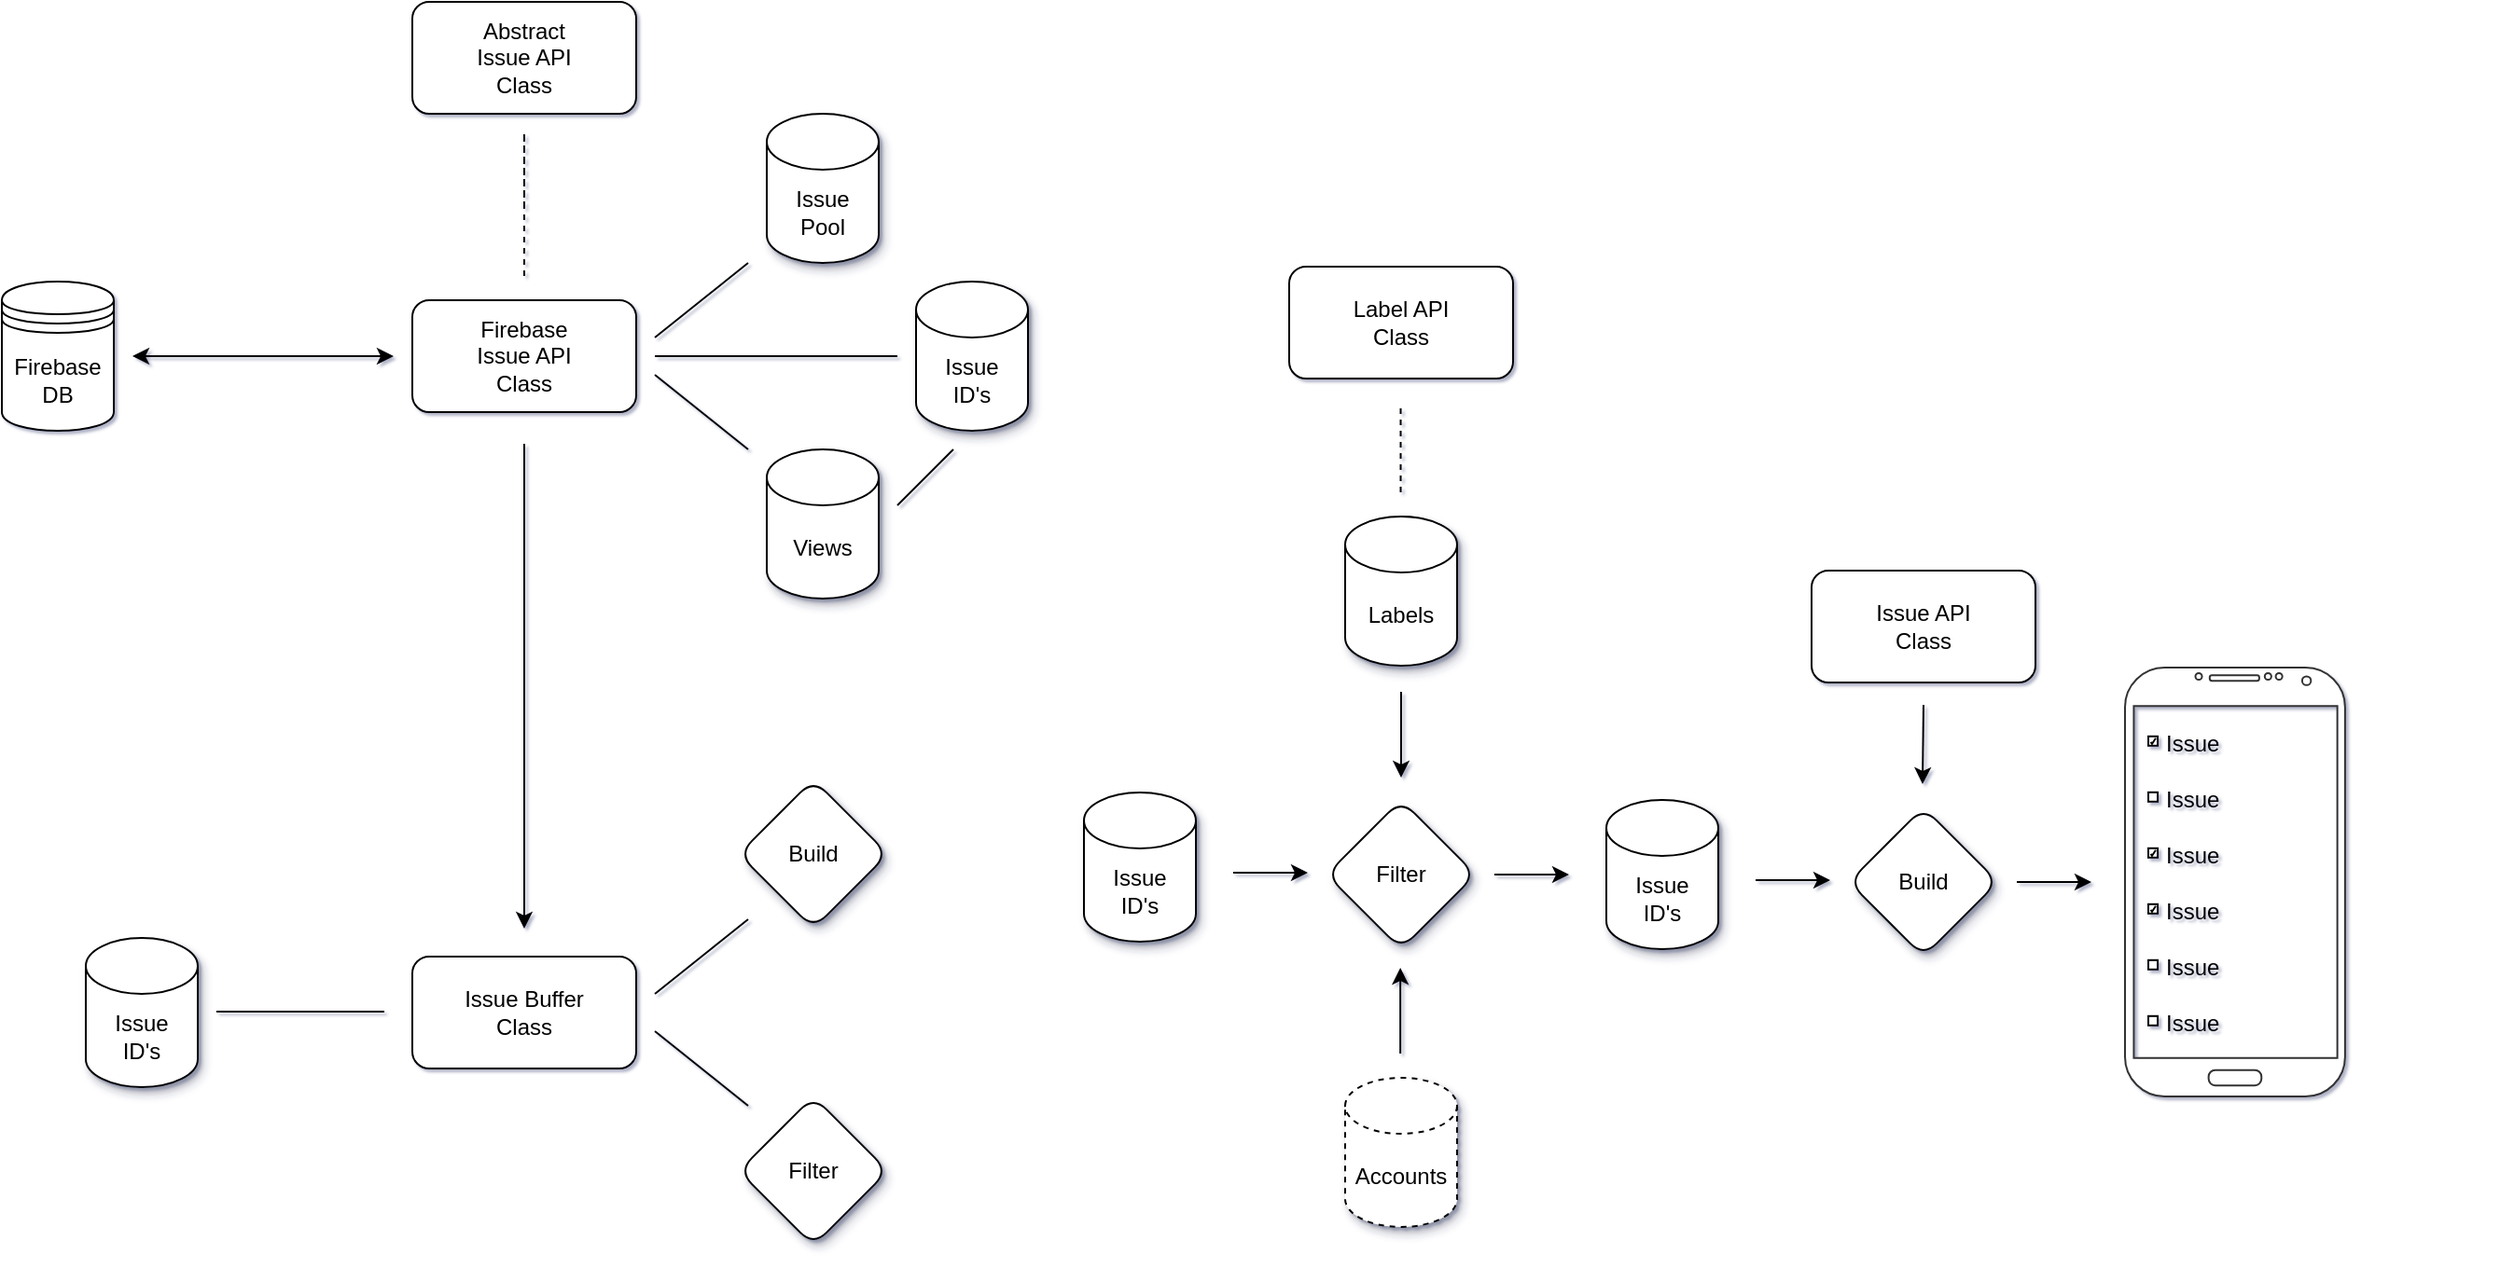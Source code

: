<mxfile version="20.3.0" type="device"><diagram id="Fl3qH0mfo5ju4ieDbO8f" name="Seite-1"><mxGraphModel dx="1412" dy="792" grid="1" gridSize="10" guides="1" tooltips="1" connect="1" arrows="1" fold="1" page="0" pageScale="1" pageWidth="827" pageHeight="1169" math="0" shadow="1"><root><mxCell id="0"/><mxCell id="1" parent="0"/><mxCell id="n5tqcFrI0hGthTlmROIl-15" style="rounded=0;orthogonalLoop=1;jettySize=auto;html=1;elbow=vertical;dashed=1;endArrow=none;endFill=0;" parent="1" edge="1"><mxGeometry relative="1" as="geometry"><mxPoint x="800" y="180" as="sourcePoint"/><mxPoint x="800" y="220" as="targetPoint"/><Array as="points"><mxPoint x="800" y="140"/></Array></mxGeometry></mxCell><mxCell id="n5tqcFrI0hGthTlmROIl-13" value="Abstract&lt;br&gt;Issue API&lt;br&gt;Class" style="rounded=1;whiteSpace=wrap;html=1;strokeWidth=1;" parent="1" vertex="1"><mxGeometry x="740" y="70" width="120" height="60" as="geometry"/></mxCell><mxCell id="n5tqcFrI0hGthTlmROIl-163" style="edgeStyle=none;rounded=0;orthogonalLoop=1;jettySize=auto;html=1;fontSize=12;fontColor=#000000;startArrow=none;startFill=0;endArrow=classic;endFill=1;elbow=vertical;" parent="1" edge="1"><mxGeometry relative="1" as="geometry"><mxPoint x="800" y="307" as="sourcePoint"/><mxPoint x="800" y="567" as="targetPoint"/></mxGeometry></mxCell><mxCell id="n5tqcFrI0hGthTlmROIl-14" value="Firebase&lt;br&gt;Issue API&lt;br&gt;Class" style="rounded=1;whiteSpace=wrap;html=1;strokeWidth=1;" parent="1" vertex="1"><mxGeometry x="740" y="230" width="120" height="60" as="geometry"/></mxCell><mxCell id="n5tqcFrI0hGthTlmROIl-16" style="rounded=0;orthogonalLoop=1;jettySize=auto;html=1;elbow=vertical;endArrow=classic;endFill=1;startArrow=classic;startFill=1;" parent="1" edge="1"><mxGeometry relative="1" as="geometry"><mxPoint x="590" y="260" as="sourcePoint"/><mxPoint x="730" y="260" as="targetPoint"/><Array as="points"/></mxGeometry></mxCell><mxCell id="n5tqcFrI0hGthTlmROIl-17" value="Firebase&lt;br&gt;DB" style="shape=datastore;whiteSpace=wrap;html=1;strokeWidth=1;" parent="1" vertex="1"><mxGeometry x="520" y="220" width="60" height="80" as="geometry"/></mxCell><mxCell id="n5tqcFrI0hGthTlmROIl-56" value="" style="verticalLabelPosition=bottom;verticalAlign=top;html=1;shadow=0;dashed=0;strokeWidth=1;shape=mxgraph.android.phone2;strokeColor=#333333;rounded=1;glass=0;fontSize=12;fontColor=#000000;" parent="1" vertex="1"><mxGeometry x="1658" y="427" width="117.95" height="230" as="geometry"/></mxCell><mxCell id="n5tqcFrI0hGthTlmROIl-60" value="Issue" style="strokeColor=inherit;fillColor=inherit;gradientColor=inherit;shape=transparent;align=left;spacingLeft=10;fontSize=12;fontColor=#000000;rounded=1;shadow=1;glass=0;strokeWidth=1;" parent="1" vertex="1"><mxGeometry x="1668" y="572" width="180" height="30" as="geometry"/></mxCell><mxCell id="n5tqcFrI0hGthTlmROIl-61" value="" style="strokeColor=inherit;fillColor=inherit;gradientColor=inherit;shape=transparent;rounded=1;shadow=1;glass=0;strokeWidth=1;fontSize=12;" parent="n5tqcFrI0hGthTlmROIl-60" vertex="1"><mxGeometry y="14.4" as="geometry"/></mxCell><mxCell id="n5tqcFrI0hGthTlmROIl-62" value="" style="strokeColor=inherit;fillColor=inherit;gradientColor=inherit;strokeWidth=1;html=1;shadow=0;dashed=0;shape=mxgraph.android.rrect;rSize=0;resizable=0;rounded=1;glass=0;fontSize=12;" parent="n5tqcFrI0hGthTlmROIl-61" vertex="1"><mxGeometry x="2.5" y="-2.5" width="5" height="5" as="geometry"/></mxCell><mxCell id="n5tqcFrI0hGthTlmROIl-63" value="Issue" style="strokeColor=inherit;fillColor=inherit;gradientColor=inherit;shape=transparent;align=left;spacingLeft=10;fontSize=12;fontColor=#000000;rounded=1;shadow=1;glass=0;strokeWidth=1;" parent="1" vertex="1"><mxGeometry x="1668" y="602" width="180" height="30" as="geometry"/></mxCell><mxCell id="n5tqcFrI0hGthTlmROIl-64" value="" style="strokeColor=inherit;fillColor=inherit;gradientColor=inherit;shape=transparent;rounded=1;shadow=1;glass=0;strokeWidth=1;fontSize=12;" parent="n5tqcFrI0hGthTlmROIl-63" vertex="1"><mxGeometry y="14.4" as="geometry"/></mxCell><mxCell id="n5tqcFrI0hGthTlmROIl-65" value="" style="strokeColor=inherit;fillColor=inherit;gradientColor=inherit;strokeWidth=1;html=1;shadow=0;dashed=0;shape=mxgraph.android.rrect;rSize=0;resizable=0;rounded=1;glass=0;fontSize=12;" parent="n5tqcFrI0hGthTlmROIl-64" vertex="1"><mxGeometry x="2.5" y="-2.5" width="5" height="5" as="geometry"/></mxCell><mxCell id="n5tqcFrI0hGthTlmROIl-72" value="Issue" style="strokeColor=inherit;fillColor=inherit;gradientColor=inherit;shape=transparent;align=left;spacingLeft=10;fontSize=12;fontColor=#000000;rounded=1;shadow=1;glass=0;strokeWidth=1;" parent="1" vertex="1"><mxGeometry x="1668" y="542" width="180" height="30" as="geometry"/></mxCell><mxCell id="n5tqcFrI0hGthTlmROIl-73" value="" style="strokeColor=inherit;fillColor=inherit;gradientColor=inherit;shape=transparent;rounded=1;shadow=1;glass=0;strokeWidth=1;fontSize=12;" parent="n5tqcFrI0hGthTlmROIl-72" vertex="1"><mxGeometry y="14.4" as="geometry"/></mxCell><mxCell id="n5tqcFrI0hGthTlmROIl-74" value="" style="strokeColor=inherit;fillColor=inherit;gradientColor=inherit;strokeWidth=1;html=1;shadow=0;dashed=0;shape=mxgraph.android.checkbox;rSize=0;resizable=0;rounded=1;glass=0;fontSize=12;" parent="n5tqcFrI0hGthTlmROIl-73" vertex="1"><mxGeometry x="2.5" y="-2.5" width="5" height="5" as="geometry"/></mxCell><mxCell id="n5tqcFrI0hGthTlmROIl-75" value="Issue" style="strokeColor=inherit;fillColor=inherit;gradientColor=inherit;shape=transparent;align=left;spacingLeft=10;fontSize=12;fontColor=#000000;rounded=1;shadow=1;glass=0;strokeWidth=1;" parent="1" vertex="1"><mxGeometry x="1668" y="512" width="180" height="30" as="geometry"/></mxCell><mxCell id="n5tqcFrI0hGthTlmROIl-76" value="" style="strokeColor=inherit;fillColor=inherit;gradientColor=inherit;shape=transparent;rounded=1;shadow=1;glass=0;strokeWidth=1;fontSize=12;" parent="n5tqcFrI0hGthTlmROIl-75" vertex="1"><mxGeometry y="14.4" as="geometry"/></mxCell><mxCell id="n5tqcFrI0hGthTlmROIl-77" value="" style="strokeColor=inherit;fillColor=inherit;gradientColor=inherit;strokeWidth=1;html=1;shadow=0;dashed=0;shape=mxgraph.android.checkbox;rSize=0;resizable=0;rounded=1;glass=0;fontSize=12;" parent="n5tqcFrI0hGthTlmROIl-76" vertex="1"><mxGeometry x="2.5" y="-2.5" width="5" height="5" as="geometry"/></mxCell><mxCell id="n5tqcFrI0hGthTlmROIl-78" value="Issue" style="strokeColor=inherit;fillColor=inherit;gradientColor=inherit;shape=transparent;align=left;spacingLeft=10;fontSize=12;fontColor=#000000;rounded=1;shadow=1;glass=0;strokeWidth=1;" parent="1" vertex="1"><mxGeometry x="1668" y="482" width="180" height="30" as="geometry"/></mxCell><mxCell id="n5tqcFrI0hGthTlmROIl-79" value="" style="strokeColor=inherit;fillColor=inherit;gradientColor=inherit;shape=transparent;rounded=1;shadow=1;glass=0;strokeWidth=1;fontSize=12;" parent="n5tqcFrI0hGthTlmROIl-78" vertex="1"><mxGeometry y="14.4" as="geometry"/></mxCell><mxCell id="n5tqcFrI0hGthTlmROIl-80" value="" style="strokeColor=inherit;fillColor=inherit;gradientColor=inherit;strokeWidth=1;html=1;shadow=0;dashed=0;shape=mxgraph.android.rrect;rSize=0;resizable=0;rounded=1;glass=0;fontSize=12;" parent="n5tqcFrI0hGthTlmROIl-79" vertex="1"><mxGeometry x="2.5" y="-2.5" width="5" height="5" as="geometry"/></mxCell><mxCell id="n5tqcFrI0hGthTlmROIl-84" value="Issue" style="strokeColor=inherit;fillColor=inherit;gradientColor=inherit;shape=transparent;align=left;spacingLeft=10;fontSize=12;fontColor=#000000;rounded=1;shadow=1;glass=0;strokeWidth=1;" parent="1" vertex="1"><mxGeometry x="1668" y="452" width="180" height="30" as="geometry"/></mxCell><mxCell id="n5tqcFrI0hGthTlmROIl-85" value="" style="strokeColor=inherit;fillColor=inherit;gradientColor=inherit;shape=transparent;rounded=1;shadow=1;glass=0;strokeWidth=1;fontSize=12;" parent="n5tqcFrI0hGthTlmROIl-84" vertex="1"><mxGeometry y="14.4" as="geometry"/></mxCell><mxCell id="n5tqcFrI0hGthTlmROIl-86" value="" style="strokeColor=inherit;fillColor=inherit;gradientColor=inherit;strokeWidth=1;html=1;shadow=0;dashed=0;shape=mxgraph.android.checkbox;rSize=0;resizable=0;rounded=1;glass=0;fontSize=12;" parent="n5tqcFrI0hGthTlmROIl-85" vertex="1"><mxGeometry x="2.5" y="-2.5" width="5" height="5" as="geometry"/></mxCell><mxCell id="n5tqcFrI0hGthTlmROIl-97" value="Build" style="rhombus;whiteSpace=wrap;html=1;rounded=1;shadow=1;glass=0;strokeWidth=1;fontSize=12;fontColor=#000000;" parent="1" vertex="1"><mxGeometry x="1510" y="502" width="80" height="80" as="geometry"/></mxCell><mxCell id="n5tqcFrI0hGthTlmROIl-99" style="edgeStyle=none;rounded=0;orthogonalLoop=1;jettySize=auto;html=1;fontSize=12;fontColor=#000000;startArrow=none;startFill=0;endArrow=classic;endFill=1;elbow=vertical;" parent="1" edge="1"><mxGeometry relative="1" as="geometry"><mxPoint x="1640" y="542" as="targetPoint"/><mxPoint x="1600" y="542" as="sourcePoint"/></mxGeometry></mxCell><mxCell id="n5tqcFrI0hGthTlmROIl-103" style="edgeStyle=none;rounded=0;orthogonalLoop=1;jettySize=auto;html=1;fontSize=12;fontColor=#000000;startArrow=none;startFill=0;endArrow=classic;endFill=1;elbow=vertical;" parent="1" edge="1"><mxGeometry relative="1" as="geometry"><mxPoint x="1549.5" y="489.5" as="targetPoint"/><mxPoint x="1550" y="447" as="sourcePoint"/></mxGeometry></mxCell><mxCell id="n5tqcFrI0hGthTlmROIl-105" value="Issue&lt;br&gt;Pool" style="shape=cylinder3;whiteSpace=wrap;html=1;boundedLbl=1;backgroundOutline=1;size=15;rounded=1;shadow=1;glass=0;strokeWidth=1;fontSize=12;fontColor=#000000;" parent="1" vertex="1"><mxGeometry x="930" y="130" width="60" height="80" as="geometry"/></mxCell><mxCell id="n5tqcFrI0hGthTlmROIl-106" value="Issue&lt;br&gt;ID's" style="shape=cylinder3;whiteSpace=wrap;html=1;boundedLbl=1;backgroundOutline=1;size=15;rounded=1;shadow=1;glass=0;strokeWidth=1;fontSize=12;fontColor=#000000;" parent="1" vertex="1"><mxGeometry x="1010" y="220" width="60" height="80" as="geometry"/></mxCell><mxCell id="n5tqcFrI0hGthTlmROIl-107" value="Views" style="shape=cylinder3;whiteSpace=wrap;html=1;boundedLbl=1;backgroundOutline=1;size=15;rounded=1;shadow=1;glass=0;strokeWidth=1;fontSize=12;fontColor=#000000;" parent="1" vertex="1"><mxGeometry x="930" y="310" width="60" height="80" as="geometry"/></mxCell><mxCell id="n5tqcFrI0hGthTlmROIl-108" style="rounded=0;orthogonalLoop=1;jettySize=auto;html=1;elbow=vertical;endArrow=none;endFill=0;startArrow=none;startFill=0;" parent="1" edge="1"><mxGeometry relative="1" as="geometry"><mxPoint x="870" y="260" as="sourcePoint"/><mxPoint x="1000" y="260" as="targetPoint"/><Array as="points"/></mxGeometry></mxCell><mxCell id="n5tqcFrI0hGthTlmROIl-109" style="rounded=0;orthogonalLoop=1;jettySize=auto;html=1;elbow=vertical;endArrow=none;endFill=0;startArrow=none;startFill=0;" parent="1" edge="1"><mxGeometry relative="1" as="geometry"><mxPoint x="870" y="250" as="sourcePoint"/><mxPoint x="920" y="210" as="targetPoint"/><Array as="points"/></mxGeometry></mxCell><mxCell id="n5tqcFrI0hGthTlmROIl-110" style="rounded=0;orthogonalLoop=1;jettySize=auto;html=1;elbow=vertical;endArrow=none;endFill=0;startArrow=none;startFill=0;" parent="1" edge="1"><mxGeometry relative="1" as="geometry"><mxPoint x="870" y="270" as="sourcePoint"/><mxPoint x="920" y="310" as="targetPoint"/><Array as="points"/></mxGeometry></mxCell><mxCell id="n5tqcFrI0hGthTlmROIl-111" style="rounded=0;orthogonalLoop=1;jettySize=auto;html=1;elbow=vertical;endArrow=none;endFill=0;startArrow=none;startFill=0;" parent="1" edge="1"><mxGeometry relative="1" as="geometry"><mxPoint x="1000" y="340" as="sourcePoint"/><mxPoint x="1030" y="310" as="targetPoint"/><Array as="points"/></mxGeometry></mxCell><mxCell id="n5tqcFrI0hGthTlmROIl-114" style="rounded=0;orthogonalLoop=1;jettySize=auto;html=1;elbow=vertical;endArrow=none;endFill=0;startArrow=none;startFill=0;" parent="1" edge="1"><mxGeometry relative="1" as="geometry"><mxPoint x="635" y="611.5" as="sourcePoint"/><mxPoint x="725" y="611.5" as="targetPoint"/><Array as="points"/></mxGeometry></mxCell><mxCell id="n5tqcFrI0hGthTlmROIl-115" value="Issue API&lt;br&gt;Class" style="rounded=1;whiteSpace=wrap;html=1;strokeWidth=1;" parent="1" vertex="1"><mxGeometry x="1490" y="375" width="120" height="60" as="geometry"/></mxCell><mxCell id="n5tqcFrI0hGthTlmROIl-119" value="Build" style="rhombus;whiteSpace=wrap;html=1;rounded=1;shadow=1;glass=0;strokeWidth=1;fontSize=12;fontColor=#000000;" parent="1" vertex="1"><mxGeometry x="915" y="487" width="80" height="80" as="geometry"/></mxCell><mxCell id="n5tqcFrI0hGthTlmROIl-120" value="Filter" style="rhombus;whiteSpace=wrap;html=1;rounded=1;shadow=1;glass=0;strokeWidth=1;fontSize=12;fontColor=#000000;" parent="1" vertex="1"><mxGeometry x="915" y="657" width="80" height="80" as="geometry"/></mxCell><mxCell id="n5tqcFrI0hGthTlmROIl-122" value="Issue Buffer&lt;br&gt;Class" style="rounded=1;whiteSpace=wrap;html=1;strokeWidth=1;" parent="1" vertex="1"><mxGeometry x="740" y="582" width="120" height="60" as="geometry"/></mxCell><mxCell id="n5tqcFrI0hGthTlmROIl-127" style="rounded=0;orthogonalLoop=1;jettySize=auto;html=1;elbow=vertical;endArrow=none;endFill=0;startArrow=none;startFill=0;" parent="1" edge="1"><mxGeometry relative="1" as="geometry"><mxPoint x="870" y="602" as="sourcePoint"/><mxPoint x="920" y="562" as="targetPoint"/><Array as="points"/></mxGeometry></mxCell><mxCell id="n5tqcFrI0hGthTlmROIl-128" style="rounded=0;orthogonalLoop=1;jettySize=auto;html=1;elbow=vertical;endArrow=none;endFill=0;startArrow=none;startFill=0;" parent="1" edge="1"><mxGeometry relative="1" as="geometry"><mxPoint x="870" y="622" as="sourcePoint"/><mxPoint x="920" y="662" as="targetPoint"/><Array as="points"/></mxGeometry></mxCell><mxCell id="n5tqcFrI0hGthTlmROIl-130" value="Issue&lt;br&gt;ID's" style="shape=cylinder3;whiteSpace=wrap;html=1;boundedLbl=1;backgroundOutline=1;size=15;rounded=1;shadow=1;glass=0;strokeWidth=1;fontSize=12;fontColor=#000000;" parent="1" vertex="1"><mxGeometry x="565" y="572" width="60" height="80" as="geometry"/></mxCell><mxCell id="n5tqcFrI0hGthTlmROIl-131" value="Issue&lt;br&gt;ID's" style="shape=cylinder3;whiteSpace=wrap;html=1;boundedLbl=1;backgroundOutline=1;size=15;rounded=1;shadow=1;glass=0;strokeWidth=1;fontSize=12;fontColor=#000000;" parent="1" vertex="1"><mxGeometry x="1380" y="498" width="60" height="80" as="geometry"/></mxCell><mxCell id="n5tqcFrI0hGthTlmROIl-133" style="edgeStyle=none;rounded=0;orthogonalLoop=1;jettySize=auto;html=1;fontSize=12;fontColor=#000000;startArrow=none;startFill=0;endArrow=classic;endFill=1;elbow=vertical;" parent="1" edge="1"><mxGeometry relative="1" as="geometry"><mxPoint x="1500" y="541" as="targetPoint"/><mxPoint x="1460" y="541" as="sourcePoint"/></mxGeometry></mxCell><mxCell id="n5tqcFrI0hGthTlmROIl-153" value="Filter" style="rhombus;whiteSpace=wrap;html=1;rounded=1;shadow=1;glass=0;strokeWidth=1;fontSize=12;fontColor=#000000;" parent="1" vertex="1"><mxGeometry x="1230" y="498" width="80" height="80" as="geometry"/></mxCell><mxCell id="n5tqcFrI0hGthTlmROIl-154" style="edgeStyle=none;rounded=0;orthogonalLoop=1;jettySize=auto;html=1;fontSize=12;fontColor=#000000;startArrow=none;startFill=0;endArrow=classic;endFill=1;elbow=vertical;" parent="1" edge="1"><mxGeometry relative="1" as="geometry"><mxPoint x="1360" y="538" as="targetPoint"/><mxPoint x="1320" y="538" as="sourcePoint"/></mxGeometry></mxCell><mxCell id="n5tqcFrI0hGthTlmROIl-155" style="edgeStyle=none;rounded=0;orthogonalLoop=1;jettySize=auto;html=1;fontSize=12;fontColor=#000000;startArrow=none;startFill=0;endArrow=classic;endFill=1;elbow=vertical;" parent="1" edge="1"><mxGeometry relative="1" as="geometry"><mxPoint x="1270" y="486" as="targetPoint"/><mxPoint x="1270" y="440" as="sourcePoint"/></mxGeometry></mxCell><mxCell id="n5tqcFrI0hGthTlmROIl-157" value="Issue&lt;br&gt;ID's" style="shape=cylinder3;whiteSpace=wrap;html=1;boundedLbl=1;backgroundOutline=1;size=15;rounded=1;shadow=1;glass=0;strokeWidth=1;fontSize=12;fontColor=#000000;" parent="1" vertex="1"><mxGeometry x="1100" y="494" width="60" height="80" as="geometry"/></mxCell><mxCell id="n5tqcFrI0hGthTlmROIl-158" style="edgeStyle=none;rounded=0;orthogonalLoop=1;jettySize=auto;html=1;fontSize=12;fontColor=#000000;startArrow=none;startFill=0;endArrow=classic;endFill=1;elbow=vertical;" parent="1" edge="1"><mxGeometry relative="1" as="geometry"><mxPoint x="1220" y="537" as="targetPoint"/><mxPoint x="1180" y="537" as="sourcePoint"/></mxGeometry></mxCell><mxCell id="n5tqcFrI0hGthTlmROIl-161" value="Labels" style="shape=cylinder3;whiteSpace=wrap;html=1;boundedLbl=1;backgroundOutline=1;size=15;rounded=1;shadow=1;glass=0;strokeWidth=1;fontSize=12;fontColor=#000000;" parent="1" vertex="1"><mxGeometry x="1240" y="346" width="60" height="80" as="geometry"/></mxCell><mxCell id="n5tqcFrI0hGthTlmROIl-164" value="Label API&lt;br&gt;Class" style="rounded=1;whiteSpace=wrap;html=1;strokeWidth=1;" parent="1" vertex="1"><mxGeometry x="1210" y="212" width="120" height="60" as="geometry"/></mxCell><mxCell id="n5tqcFrI0hGthTlmROIl-166" style="edgeStyle=none;rounded=0;orthogonalLoop=1;jettySize=auto;html=1;fontSize=12;fontColor=#000000;startArrow=none;startFill=0;endArrow=none;endFill=0;elbow=vertical;dashed=1;" parent="1" edge="1"><mxGeometry relative="1" as="geometry"><mxPoint x="1269.76" y="334" as="targetPoint"/><mxPoint x="1269.76" y="288" as="sourcePoint"/></mxGeometry></mxCell><mxCell id="n5tqcFrI0hGthTlmROIl-167" value="Accounts" style="shape=cylinder3;whiteSpace=wrap;html=1;boundedLbl=1;backgroundOutline=1;size=15;rounded=1;shadow=1;glass=0;strokeWidth=1;fontSize=12;fontColor=#000000;dashed=1;" parent="1" vertex="1"><mxGeometry x="1240" y="647" width="60" height="80" as="geometry"/></mxCell><mxCell id="n5tqcFrI0hGthTlmROIl-168" style="edgeStyle=none;rounded=0;orthogonalLoop=1;jettySize=auto;html=1;fontSize=12;fontColor=#000000;startArrow=classic;startFill=1;endArrow=none;endFill=0;elbow=vertical;" parent="1" edge="1"><mxGeometry relative="1" as="geometry"><mxPoint x="1269.58" y="634" as="targetPoint"/><mxPoint x="1269.58" y="588" as="sourcePoint"/></mxGeometry></mxCell></root></mxGraphModel></diagram></mxfile>